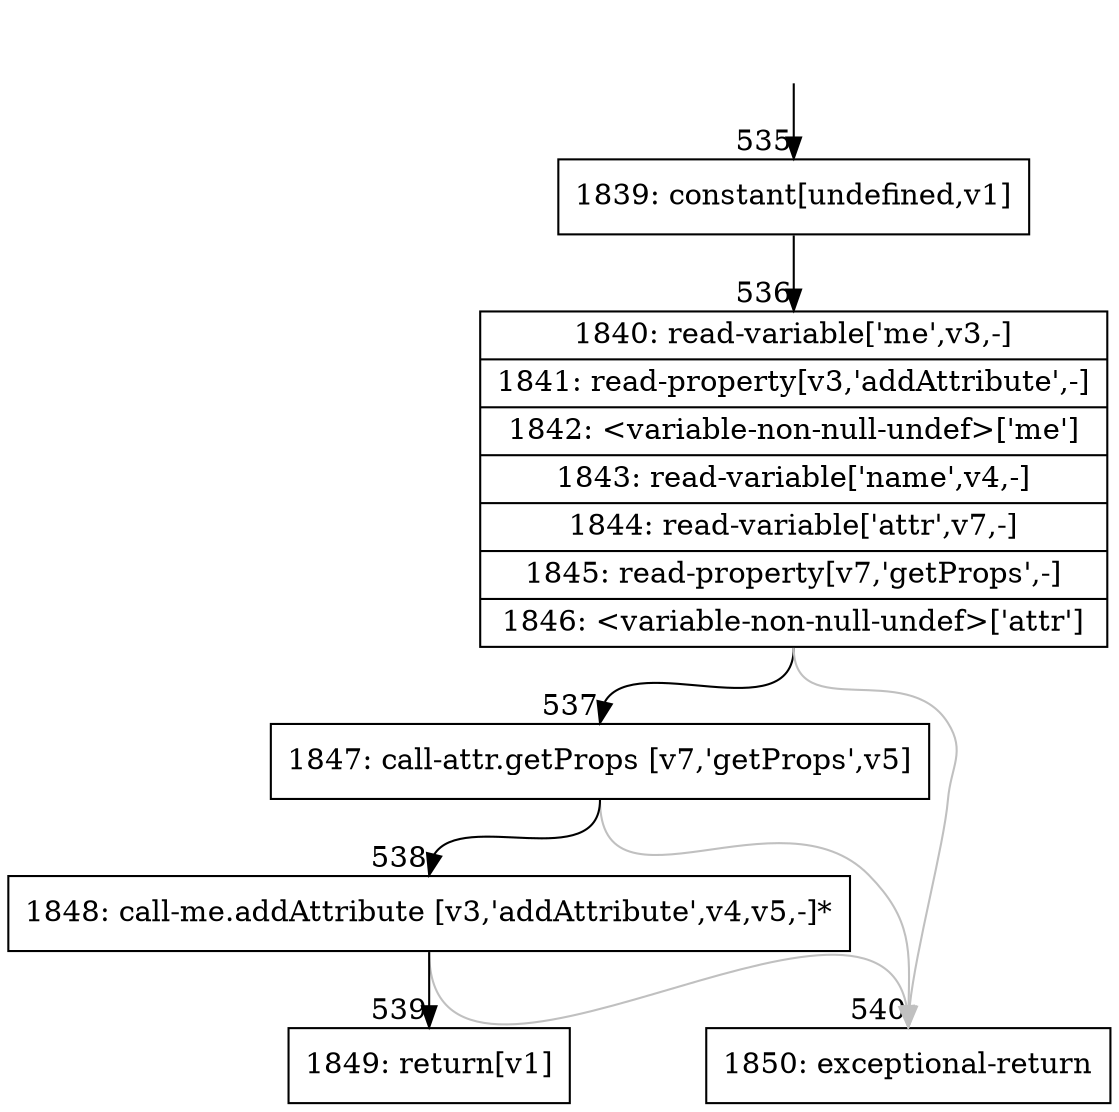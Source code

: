 digraph {
rankdir="TD"
BB_entry60[shape=none,label=""];
BB_entry60 -> BB535 [tailport=s, headport=n, headlabel="    535"]
BB535 [shape=record label="{1839: constant[undefined,v1]}" ] 
BB535 -> BB536 [tailport=s, headport=n, headlabel="      536"]
BB536 [shape=record label="{1840: read-variable['me',v3,-]|1841: read-property[v3,'addAttribute',-]|1842: \<variable-non-null-undef\>['me']|1843: read-variable['name',v4,-]|1844: read-variable['attr',v7,-]|1845: read-property[v7,'getProps',-]|1846: \<variable-non-null-undef\>['attr']}" ] 
BB536 -> BB537 [tailport=s, headport=n, headlabel="      537"]
BB536 -> BB540 [tailport=s, headport=n, color=gray, headlabel="      540"]
BB537 [shape=record label="{1847: call-attr.getProps [v7,'getProps',v5]}" ] 
BB537 -> BB538 [tailport=s, headport=n, headlabel="      538"]
BB537 -> BB540 [tailport=s, headport=n, color=gray]
BB538 [shape=record label="{1848: call-me.addAttribute [v3,'addAttribute',v4,v5,-]*}" ] 
BB538 -> BB539 [tailport=s, headport=n, headlabel="      539"]
BB538 -> BB540 [tailport=s, headport=n, color=gray]
BB539 [shape=record label="{1849: return[v1]}" ] 
BB540 [shape=record label="{1850: exceptional-return}" ] 
//#$~ 599
}
